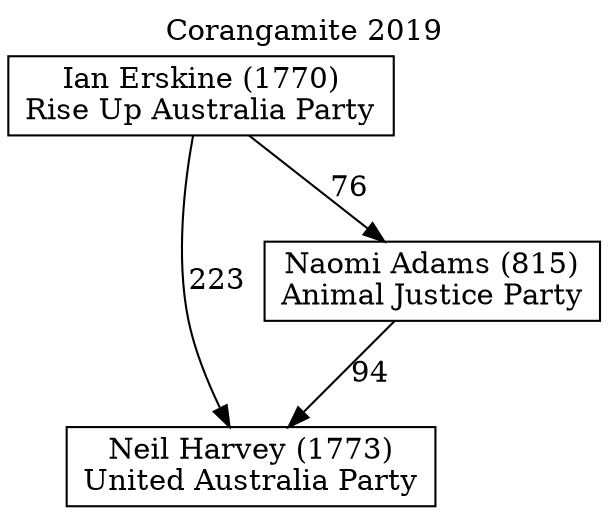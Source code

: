 // House preference flow
digraph "Neil Harvey (1773)_Corangamite_2019" {
	graph [label="Corangamite 2019" labelloc=t mclimit=10]
	node [shape=box]
	"Neil Harvey (1773)" [label="Neil Harvey (1773)
United Australia Party"]
	"Naomi Adams (815)" [label="Naomi Adams (815)
Animal Justice Party"]
	"Ian Erskine (1770)" [label="Ian Erskine (1770)
Rise Up Australia Party"]
	"Naomi Adams (815)" -> "Neil Harvey (1773)" [label=94]
	"Ian Erskine (1770)" -> "Naomi Adams (815)" [label=76]
	"Ian Erskine (1770)" -> "Neil Harvey (1773)" [label=223]
}
